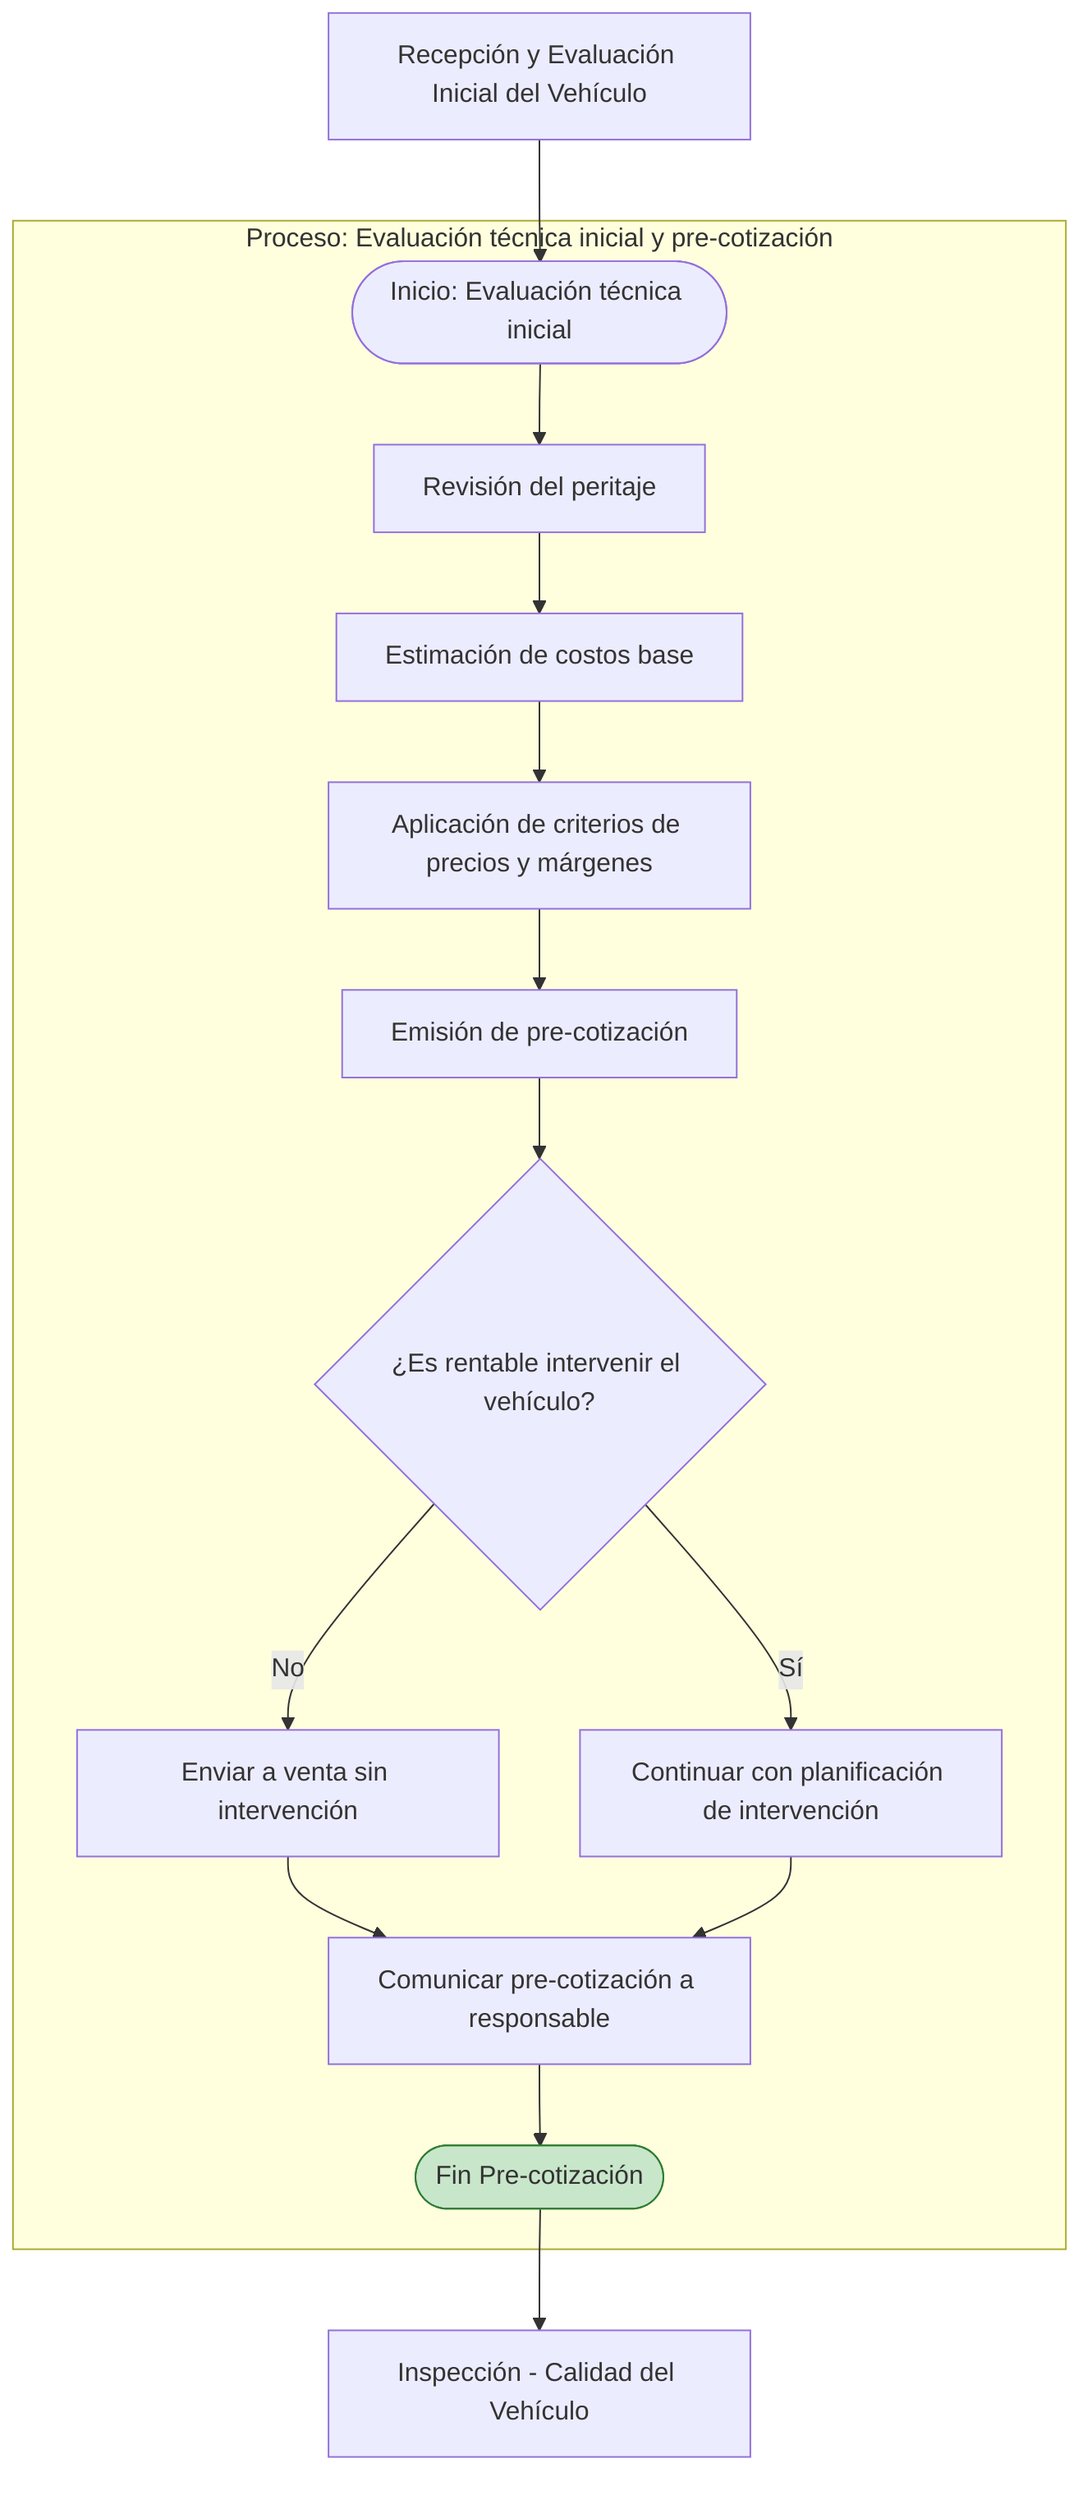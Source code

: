 flowchart TD
  %% Estilos comunes
  classDef fin_exito fill:#c8e6c9,stroke:#2e7d32;
  classDef fin_error fill:#ffcdd2,stroke:#c62828;

  %% Conexión desde la Fase 1
  REC["Recepción y Evaluación Inicial del Vehículo"] --> P3_Start

  %% Subproceso: Evaluación técnica inicial y pre-cotización
  subgraph P3["Proceso: Evaluación técnica inicial y pre-cotización"]
    P3_Start(["Inicio: Evaluación técnica inicial"])
    P3_Start --> peritaje["Revisión del peritaje"]
    peritaje --> costos["Estimación de costos base"]
    costos --> criterios["Aplicación de criterios de precios y márgenes"]
    criterios --> precotiza["Emisión de pre-cotización"]
    precotiza --> valida{"¿Es rentable intervenir el vehículo?"}

    valida -- No --> ventaDirecta["Enviar a venta sin intervención"]
    ventaDirecta --> comunica["Comunicar pre-cotización a responsable"]

    valida -- Sí --> continua["Continuar con planificación de intervención"]
    continua --> comunica

    comunica --> P3_FinSuc(["Fin Pre-cotización"])
    class P3_FinSuc fin_exito
  end

  %% Conexión a la siguiente etapa del mapa general
  P3_FinSuc --> CAL1["Inspección - Calidad del Vehículo"]